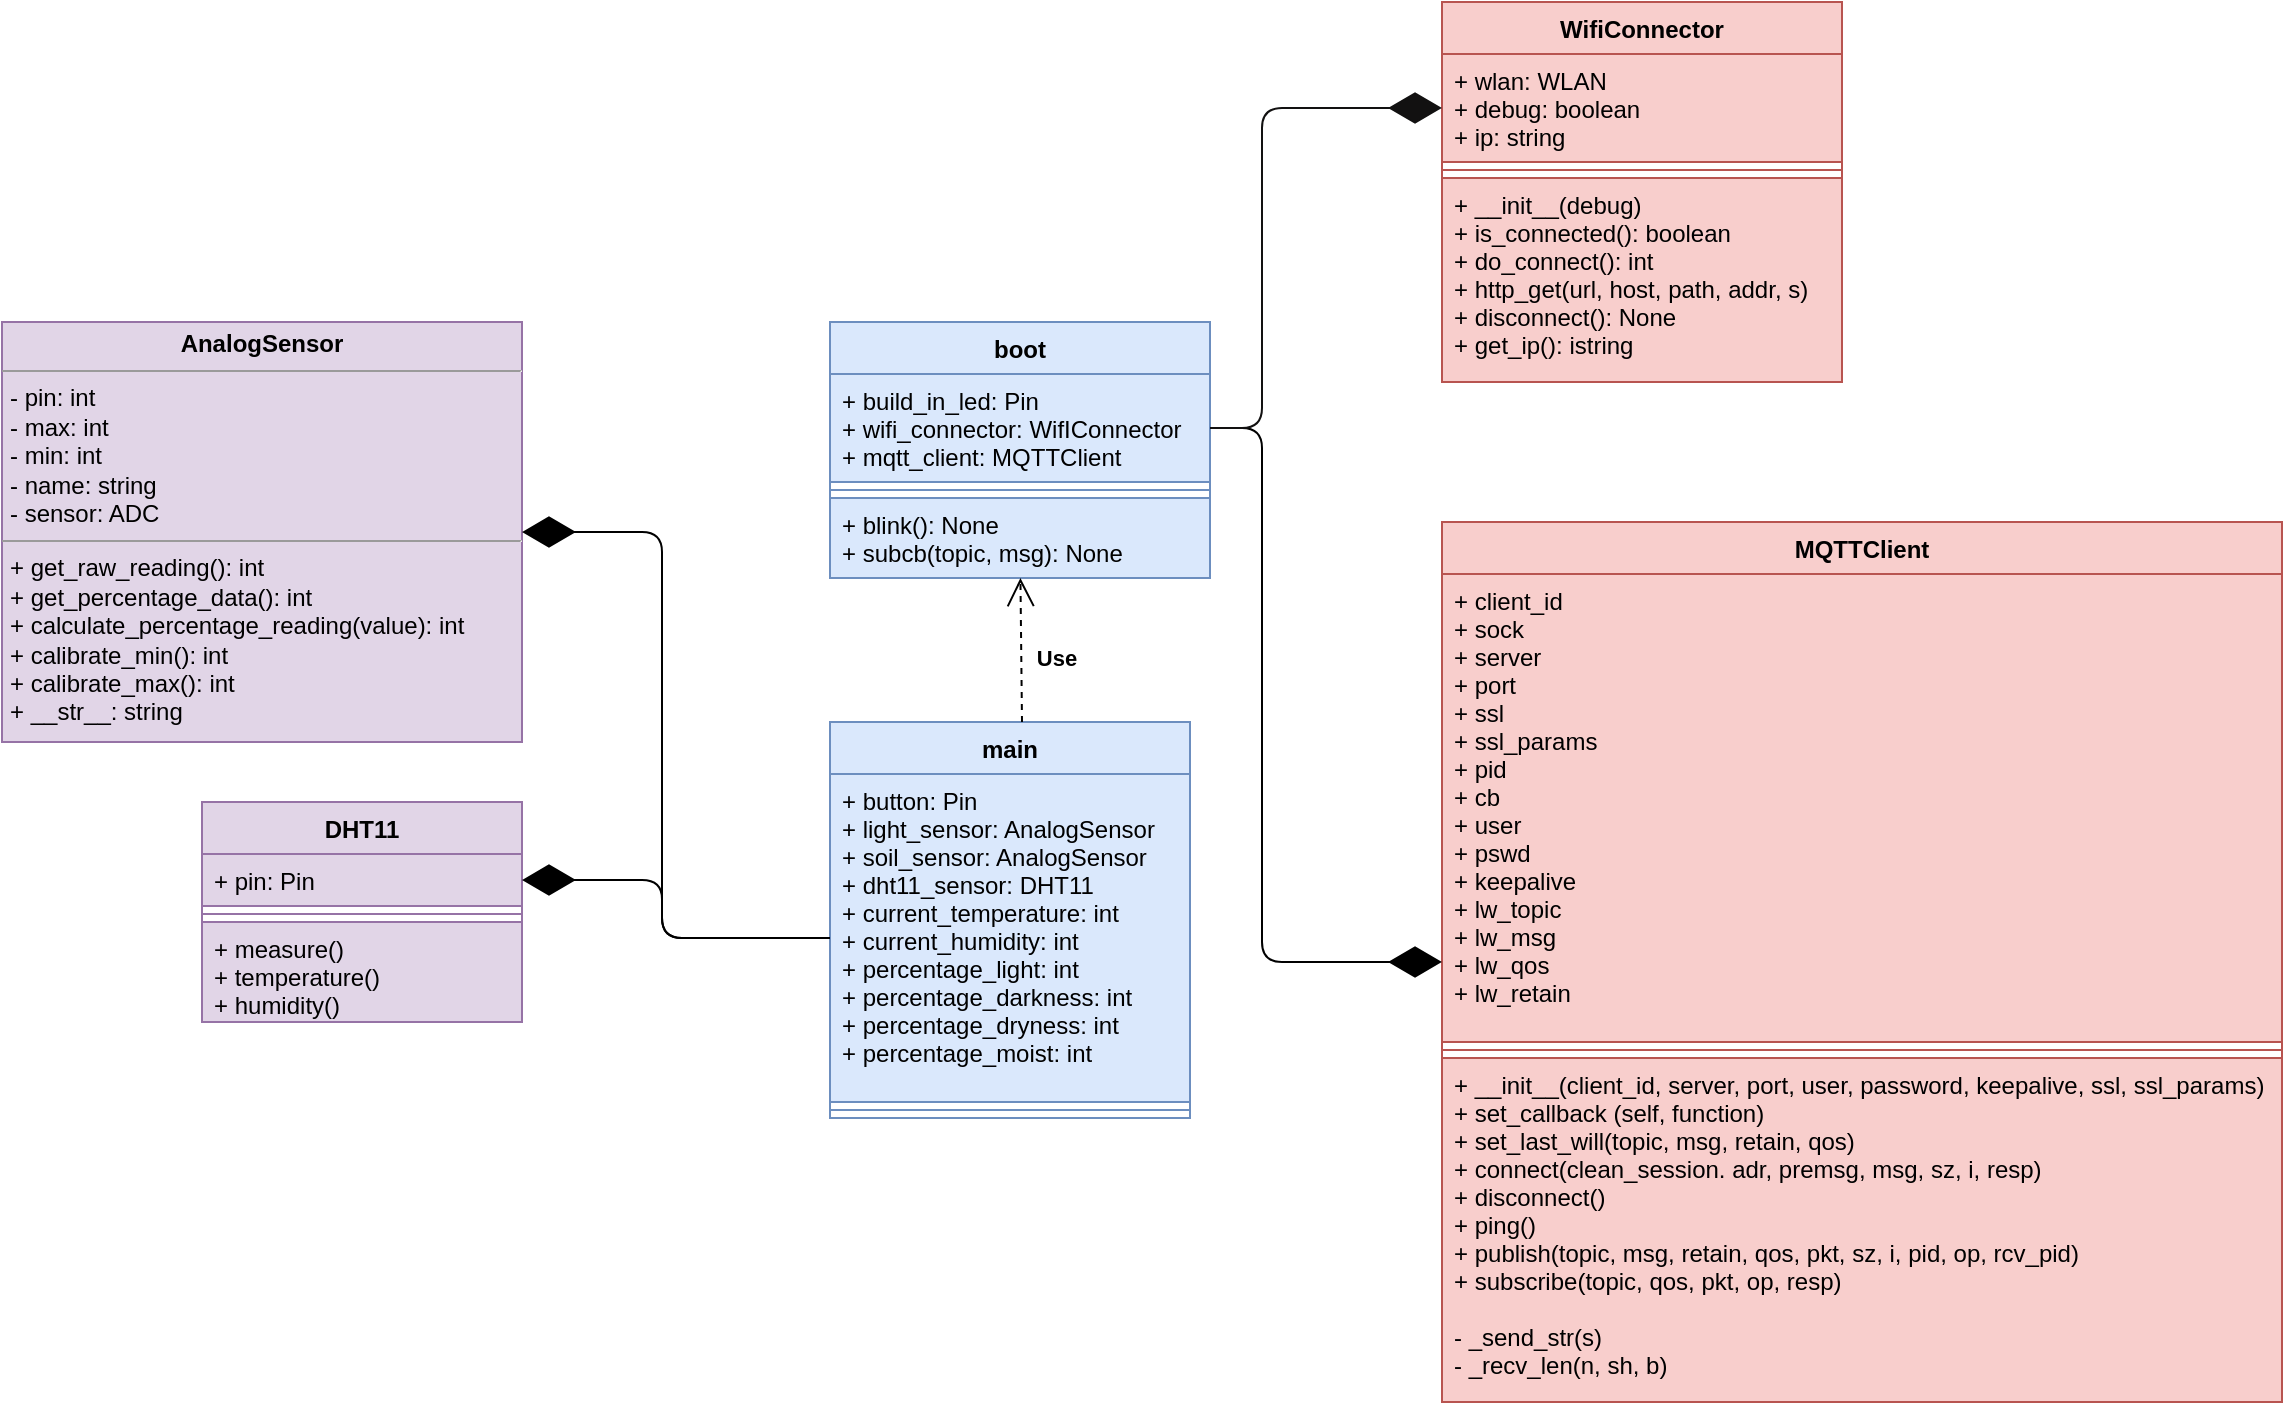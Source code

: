 <mxfile>
    <diagram id="yC_He1WCVW8TcBK7OsUG" name="Page-1">
        <mxGraphModel dx="2111" dy="2248" grid="0" gridSize="10" guides="1" tooltips="1" connect="1" arrows="1" fold="1" page="1" pageScale="1" pageWidth="1169" pageHeight="827" background="#ffffff" math="0" shadow="0">
            <root>
                <mxCell id="0"/>
                <mxCell id="1" parent="0"/>
                <mxCell id="16" value="main" style="swimlane;fontStyle=1;align=center;verticalAlign=top;childLayout=stackLayout;horizontal=1;startSize=26;horizontalStack=0;resizeParent=1;resizeParentMax=0;resizeLast=0;collapsible=1;marginBottom=0;fillColor=#dae8fc;strokeColor=#6c8ebf;fontColor=#000000;" parent="1" vertex="1">
                    <mxGeometry x="544" y="300" width="180" height="198" as="geometry"/>
                </mxCell>
                <mxCell id="17" value="+ button: Pin&#10;+ light_sensor: AnalogSensor&#10;+ soil_sensor: AnalogSensor&#10;+ dht11_sensor: DHT11&#10;+ current_temperature: int&#10;+ current_humidity: int&#10;+ percentage_light: int&#10;+ percentage_darkness: int&#10;+ percentage_dryness: int&#10;+ percentage_moist: int" style="text;strokeColor=#6c8ebf;fillColor=#dae8fc;align=left;verticalAlign=top;spacingLeft=4;spacingRight=4;overflow=hidden;rotatable=0;points=[[0,0.5],[1,0.5]];portConstraint=eastwest;fontColor=#000000;" parent="16" vertex="1">
                    <mxGeometry y="26" width="180" height="164" as="geometry"/>
                </mxCell>
                <mxCell id="18" value="" style="line;strokeWidth=1;fillColor=#dae8fc;align=left;verticalAlign=middle;spacingTop=-1;spacingLeft=3;spacingRight=3;rotatable=0;labelPosition=right;points=[];portConstraint=eastwest;strokeColor=#6c8ebf;fontColor=#000000;" parent="16" vertex="1">
                    <mxGeometry y="190" width="180" height="8" as="geometry"/>
                </mxCell>
                <mxCell id="28" value="MQTTClient" style="swimlane;fontStyle=1;align=center;verticalAlign=top;childLayout=stackLayout;horizontal=1;startSize=26;horizontalStack=0;resizeParent=1;resizeParentMax=0;resizeLast=0;collapsible=1;marginBottom=0;fillColor=#f8cecc;strokeColor=#b85450;fontColor=#000000;" parent="1" vertex="1">
                    <mxGeometry x="850" y="200" width="420" height="440" as="geometry"/>
                </mxCell>
                <mxCell id="29" value="+ client_id&#10;+ sock&#10;+ server&#10;+ port&#10;+ ssl&#10;+ ssl_params&#10;+ pid&#10;+ cb&#10;+ user&#10;+ pswd&#10;+ keepalive&#10;+ lw_topic&#10;+ lw_msg&#10;+ lw_qos&#10;+ lw_retain" style="text;strokeColor=#b85450;fillColor=#f8cecc;align=left;verticalAlign=top;spacingLeft=4;spacingRight=4;overflow=hidden;rotatable=0;points=[[0,0.5],[1,0.5]];portConstraint=eastwest;fontColor=#000000;" parent="28" vertex="1">
                    <mxGeometry y="26" width="420" height="234" as="geometry"/>
                </mxCell>
                <mxCell id="30" value="" style="line;strokeWidth=1;fillColor=#f8cecc;align=left;verticalAlign=middle;spacingTop=-1;spacingLeft=3;spacingRight=3;rotatable=0;labelPosition=right;points=[];portConstraint=eastwest;strokeColor=#b85450;fontColor=#000000;" parent="28" vertex="1">
                    <mxGeometry y="260" width="420" height="8" as="geometry"/>
                </mxCell>
                <mxCell id="31" value="+ __init__(client_id, server, port, user, password, keepalive, ssl, ssl_params)&#10;+ set_callback (self, function)&#10;+ set_last_will(topic, msg, retain, qos)&#10;+ connect(clean_session. adr, premsg, msg, sz, i, resp)&#10;+ disconnect()&#10;+ ping()&#10;+ publish(topic, msg, retain, qos, pkt, sz, i, pid, op, rcv_pid)&#10;+ subscribe(topic, qos, pkt, op, resp)&#10;&#10;- _send_str(s)&#10;- _recv_len(n, sh, b)" style="text;strokeColor=#b85450;fillColor=#f8cecc;align=left;verticalAlign=top;spacingLeft=4;spacingRight=4;overflow=hidden;rotatable=0;points=[[0,0.5],[1,0.5]];portConstraint=eastwest;fontColor=#000000;" parent="28" vertex="1">
                    <mxGeometry y="268" width="420" height="172" as="geometry"/>
                </mxCell>
                <mxCell id="32" value="WifiConnector" style="swimlane;fontStyle=1;align=center;verticalAlign=top;childLayout=stackLayout;horizontal=1;startSize=26;horizontalStack=0;resizeParent=1;resizeParentMax=0;resizeLast=0;collapsible=1;marginBottom=0;fillColor=#f8cecc;strokeColor=#b85450;fontColor=#000000;" parent="1" vertex="1">
                    <mxGeometry x="850" y="-60" width="200" height="190" as="geometry"/>
                </mxCell>
                <mxCell id="33" value="+ wlan: WLAN&#10;+ debug: boolean&#10;+ ip: string" style="text;strokeColor=#b85450;fillColor=#f8cecc;align=left;verticalAlign=top;spacingLeft=4;spacingRight=4;overflow=hidden;rotatable=0;points=[[0,0.5],[1,0.5]];portConstraint=eastwest;fontColor=#000000;" parent="32" vertex="1">
                    <mxGeometry y="26" width="200" height="54" as="geometry"/>
                </mxCell>
                <mxCell id="34" value="" style="line;strokeWidth=1;fillColor=#f8cecc;align=left;verticalAlign=middle;spacingTop=-1;spacingLeft=3;spacingRight=3;rotatable=0;labelPosition=right;points=[];portConstraint=eastwest;strokeColor=#b85450;fontColor=#000000;" parent="32" vertex="1">
                    <mxGeometry y="80" width="200" height="8" as="geometry"/>
                </mxCell>
                <mxCell id="35" value="+ __init__(debug)&#10;+ is_connected(): boolean&#10;+ do_connect(): int&#10;+ http_get(url, host, path, addr, s)&#10;+ disconnect(): None&#10;+ get_ip(): istring" style="text;strokeColor=#b85450;fillColor=#f8cecc;align=left;verticalAlign=top;spacingLeft=4;spacingRight=4;overflow=hidden;rotatable=0;points=[[0,0.5],[1,0.5]];portConstraint=eastwest;fontColor=#000000;" parent="32" vertex="1">
                    <mxGeometry y="88" width="200" height="102" as="geometry"/>
                </mxCell>
                <mxCell id="40" value="&lt;p style=&quot;margin:0px;margin-top:4px;text-align:center;&quot;&gt;&lt;b&gt;AnalogSensor&lt;/b&gt;&lt;/p&gt;&lt;hr size=&quot;1&quot;&gt;&lt;p style=&quot;margin:0px;margin-left:4px;&quot;&gt;- pin: int&lt;br&gt;- max: int&lt;/p&gt;&lt;p style=&quot;margin:0px;margin-left:4px;&quot;&gt;- min: int&lt;/p&gt;&lt;p style=&quot;margin:0px;margin-left:4px;&quot;&gt;- name: string&lt;/p&gt;&lt;p style=&quot;margin:0px;margin-left:4px;&quot;&gt;- sensor: ADC&lt;/p&gt;&lt;hr size=&quot;1&quot;&gt;&lt;p style=&quot;margin:0px;margin-left:4px;&quot;&gt;+ get_raw_reading(): int&lt;br&gt;+ get_percentage_data(): int&lt;/p&gt;&lt;p style=&quot;margin:0px;margin-left:4px;&quot;&gt;+ calculate_percentage_reading(value): int&lt;/p&gt;&lt;p style=&quot;margin:0px;margin-left:4px;&quot;&gt;+ calibrate_min(): int&lt;/p&gt;&lt;p style=&quot;margin:0px;margin-left:4px;&quot;&gt;+ calibrate_max(): int&lt;/p&gt;&lt;p style=&quot;margin:0px;margin-left:4px;&quot;&gt;+ __str__&lt;span style=&quot;background-color: initial;&quot;&gt;: string&lt;/span&gt;&lt;/p&gt;&lt;p style=&quot;margin:0px;margin-left:4px;&quot;&gt;&amp;nbsp;&lt;/p&gt;" style="verticalAlign=top;align=left;overflow=fill;fontSize=12;fontFamily=Helvetica;html=1;fillColor=#e1d5e7;strokeColor=#9673a6;fontColor=#000000;" parent="1" vertex="1">
                    <mxGeometry x="130" y="100" width="260" height="210" as="geometry"/>
                </mxCell>
                <mxCell id="47" value="DHT11" style="swimlane;fontStyle=1;align=center;verticalAlign=top;childLayout=stackLayout;horizontal=1;startSize=26;horizontalStack=0;resizeParent=1;resizeParentMax=0;resizeLast=0;collapsible=1;marginBottom=0;fillColor=#e1d5e7;strokeColor=#9673a6;swimlaneFillColor=default;fontColor=#000000;" parent="1" vertex="1">
                    <mxGeometry x="230" y="340" width="160" height="110" as="geometry"/>
                </mxCell>
                <mxCell id="48" value="+ pin: Pin" style="text;strokeColor=#9673a6;fillColor=#e1d5e7;align=left;verticalAlign=top;spacingLeft=4;spacingRight=4;overflow=hidden;rotatable=0;points=[[0,0.5],[1,0.5]];portConstraint=eastwest;swimlaneFillColor=default;fontColor=#000000;" parent="47" vertex="1">
                    <mxGeometry y="26" width="160" height="26" as="geometry"/>
                </mxCell>
                <mxCell id="49" value="" style="line;strokeWidth=1;fillColor=#e1d5e7;align=left;verticalAlign=middle;spacingTop=-1;spacingLeft=3;spacingRight=3;rotatable=0;labelPosition=right;points=[];portConstraint=eastwest;strokeColor=#9673a6;swimlaneFillColor=default;fontColor=#000000;" parent="47" vertex="1">
                    <mxGeometry y="52" width="160" height="8" as="geometry"/>
                </mxCell>
                <mxCell id="50" value="+ measure()&#10;+ temperature()&#10;+ humidity()" style="text;strokeColor=#9673a6;fillColor=#e1d5e7;align=left;verticalAlign=top;spacingLeft=4;spacingRight=4;overflow=hidden;rotatable=0;points=[[0,0.5],[1,0.5]];portConstraint=eastwest;swimlaneFillColor=default;fontColor=#000000;" parent="47" vertex="1">
                    <mxGeometry y="60" width="160" height="50" as="geometry"/>
                </mxCell>
                <mxCell id="56" value="boot&#10;" style="swimlane;fontStyle=1;align=center;verticalAlign=top;childLayout=stackLayout;horizontal=1;startSize=26;horizontalStack=0;resizeParent=1;resizeParentMax=0;resizeLast=0;collapsible=1;marginBottom=0;fillColor=#dae8fc;strokeColor=#6c8ebf;fontColor=#000000;" parent="1" vertex="1">
                    <mxGeometry x="544" y="100" width="190" height="128" as="geometry"/>
                </mxCell>
                <mxCell id="57" value="+ build_in_led: Pin&#10;+ wifi_connector: WifIConnector&#10;+ mqtt_client: MQTTClient" style="text;strokeColor=#6c8ebf;fillColor=#dae8fc;align=left;verticalAlign=top;spacingLeft=4;spacingRight=4;overflow=hidden;rotatable=0;points=[[0,0.5],[1,0.5]];portConstraint=eastwest;fontColor=#000000;" parent="56" vertex="1">
                    <mxGeometry y="26" width="190" height="54" as="geometry"/>
                </mxCell>
                <mxCell id="58" value="" style="line;strokeWidth=1;fillColor=#dae8fc;align=left;verticalAlign=middle;spacingTop=-1;spacingLeft=3;spacingRight=3;rotatable=0;labelPosition=right;points=[];portConstraint=eastwest;strokeColor=#6c8ebf;fontColor=#000000;" parent="56" vertex="1">
                    <mxGeometry y="80" width="190" height="8" as="geometry"/>
                </mxCell>
                <mxCell id="59" value="+ blink(): None&#10;+ subcb(topic, msg): None" style="text;strokeColor=#6c8ebf;fillColor=#dae8fc;align=left;verticalAlign=top;spacingLeft=4;spacingRight=4;overflow=hidden;rotatable=0;points=[[0,0.5],[1,0.5]];portConstraint=eastwest;fontColor=#000000;" parent="56" vertex="1">
                    <mxGeometry y="88" width="190" height="40" as="geometry"/>
                </mxCell>
                <mxCell id="64" value="&lt;b&gt;Use&lt;/b&gt;" style="endArrow=open;endSize=12;dashed=1;html=1;fillColor=#dae8fc;strokeColor=#000000;fontColor=#000000;labelBackgroundColor=none;labelBorderColor=none;" parent="1" edge="1" target="59">
                    <mxGeometry x="-0.116" y="-17" width="160" relative="1" as="geometry">
                        <mxPoint x="640" y="300" as="sourcePoint"/>
                        <mxPoint x="624" y="230" as="targetPoint"/>
                        <mxPoint as="offset"/>
                    </mxGeometry>
                </mxCell>
                <mxCell id="65" value="" style="endArrow=diamondThin;endFill=1;endSize=24;html=1;fontColor=#000000;exitX=1;exitY=0.5;exitDx=0;exitDy=0;entryX=0;entryY=0.5;entryDx=0;entryDy=0;strokeColor=#000000;" parent="1" source="57" target="28" edge="1">
                    <mxGeometry width="160" relative="1" as="geometry">
                        <mxPoint x="710" y="280" as="sourcePoint"/>
                        <mxPoint x="870" y="280" as="targetPoint"/>
                        <Array as="points">
                            <mxPoint x="760" y="153"/>
                            <mxPoint x="760" y="420"/>
                        </Array>
                    </mxGeometry>
                </mxCell>
                <mxCell id="66" value="" style="endArrow=diamondThin;endFill=1;endSize=24;html=1;fontColor=#000000;entryX=0;entryY=0.5;entryDx=0;entryDy=0;exitX=1;exitY=0.5;exitDx=0;exitDy=0;strokeColor=#121111;" parent="1" source="57" target="33" edge="1">
                    <mxGeometry width="160" relative="1" as="geometry">
                        <mxPoint x="710" y="140" as="sourcePoint"/>
                        <mxPoint x="820" y="183" as="targetPoint"/>
                        <Array as="points">
                            <mxPoint x="760" y="153"/>
                            <mxPoint x="760" y="-7"/>
                        </Array>
                    </mxGeometry>
                </mxCell>
                <mxCell id="70" value="" style="endArrow=diamondThin;endFill=1;endSize=24;html=1;fontColor=#000000;exitX=0;exitY=0.5;exitDx=0;exitDy=0;entryX=1;entryY=0.5;entryDx=0;entryDy=0;strokeColor=#000000;" parent="1" source="17" target="48" edge="1">
                    <mxGeometry width="160" relative="1" as="geometry">
                        <mxPoint x="400" y="160" as="sourcePoint"/>
                        <mxPoint x="546" y="264" as="targetPoint"/>
                        <Array as="points">
                            <mxPoint x="460" y="408"/>
                            <mxPoint x="460" y="379"/>
                        </Array>
                    </mxGeometry>
                </mxCell>
                <mxCell id="71" value="" style="endArrow=diamondThin;endFill=1;endSize=24;html=1;fontColor=#000000;exitX=0;exitY=0.5;exitDx=0;exitDy=0;entryX=1;entryY=0.5;entryDx=0;entryDy=0;strokeColor=#000000;" parent="1" source="17" target="40" edge="1">
                    <mxGeometry width="160" relative="1" as="geometry">
                        <mxPoint x="554" y="353" as="sourcePoint"/>
                        <mxPoint x="400" y="389" as="targetPoint"/>
                        <Array as="points">
                            <mxPoint x="460" y="408"/>
                            <mxPoint x="460" y="205"/>
                        </Array>
                    </mxGeometry>
                </mxCell>
            </root>
        </mxGraphModel>
    </diagram>
</mxfile>